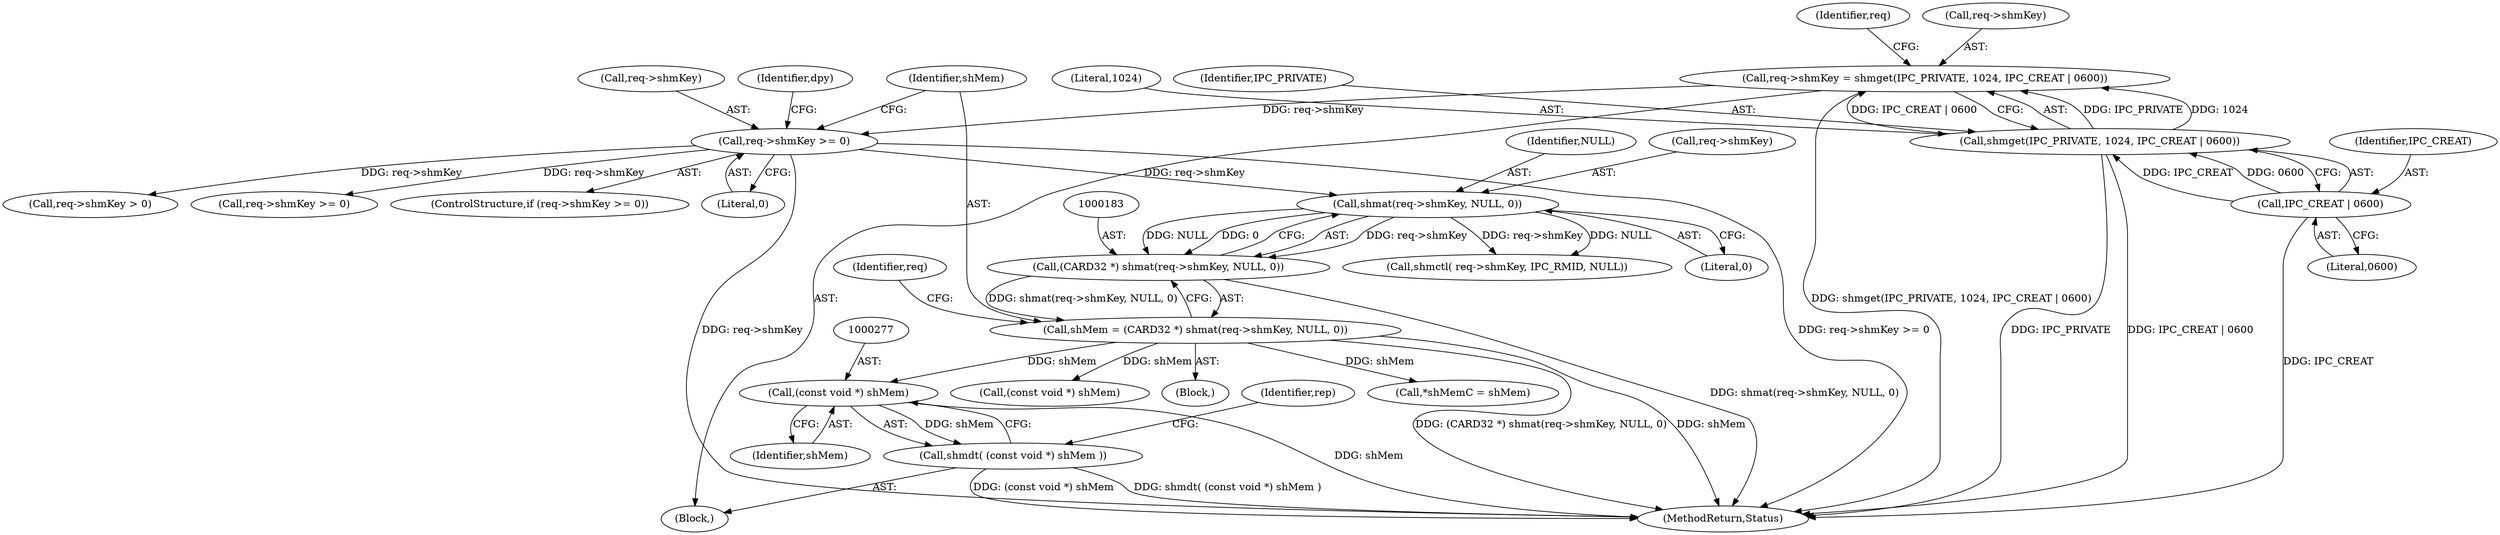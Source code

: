 digraph "0_libXvMC_2cd95e7da8367cccdcdd5c9b160012d1dec5cbdb@pointer" {
"1000276" [label="(Call,(const void *) shMem)"];
"1000180" [label="(Call,shMem = (CARD32 *) shmat(req->shmKey, NULL, 0))"];
"1000182" [label="(Call,(CARD32 *) shmat(req->shmKey, NULL, 0))"];
"1000184" [label="(Call,shmat(req->shmKey, NULL, 0))"];
"1000174" [label="(Call,req->shmKey >= 0)"];
"1000163" [label="(Call,req->shmKey = shmget(IPC_PRIVATE, 1024, IPC_CREAT | 0600))"];
"1000167" [label="(Call,shmget(IPC_PRIVATE, 1024, IPC_CREAT | 0600))"];
"1000170" [label="(Call,IPC_CREAT | 0600)"];
"1000275" [label="(Call,shmdt( (const void *) shMem ))"];
"1000185" [label="(Call,req->shmKey)"];
"1000269" [label="(Call,(const void *) shMem)"];
"1000163" [label="(Call,req->shmKey = shmget(IPC_PRIVATE, 1024, IPC_CREAT | 0600))"];
"1000111" [label="(Block,)"];
"1000175" [label="(Call,req->shmKey)"];
"1000250" [label="(Identifier,dpy)"];
"1000176" [label="(Identifier,req)"];
"1000490" [label="(MethodReturn,Status)"];
"1000179" [label="(Block,)"];
"1000189" [label="(Literal,0)"];
"1000169" [label="(Literal,1024)"];
"1000192" [label="(Identifier,req)"];
"1000170" [label="(Call,IPC_CREAT | 0600)"];
"1000168" [label="(Identifier,IPC_PRIVATE)"];
"1000275" [label="(Call,shmdt( (const void *) shMem ))"];
"1000188" [label="(Identifier,NULL)"];
"1000200" [label="(Call,*shMemC = shMem)"];
"1000181" [label="(Identifier,shMem)"];
"1000472" [label="(Call,req->shmKey > 0)"];
"1000167" [label="(Call,shmget(IPC_PRIVATE, 1024, IPC_CREAT | 0600))"];
"1000262" [label="(Call,req->shmKey >= 0)"];
"1000174" [label="(Call,req->shmKey >= 0)"];
"1000282" [label="(Identifier,rep)"];
"1000278" [label="(Identifier,shMem)"];
"1000164" [label="(Call,req->shmKey)"];
"1000184" [label="(Call,shmat(req->shmKey, NULL, 0))"];
"1000190" [label="(Call,shmctl( req->shmKey, IPC_RMID, NULL))"];
"1000182" [label="(Call,(CARD32 *) shmat(req->shmKey, NULL, 0))"];
"1000178" [label="(Literal,0)"];
"1000172" [label="(Literal,0600)"];
"1000173" [label="(ControlStructure,if (req->shmKey >= 0))"];
"1000180" [label="(Call,shMem = (CARD32 *) shmat(req->shmKey, NULL, 0))"];
"1000276" [label="(Call,(const void *) shMem)"];
"1000171" [label="(Identifier,IPC_CREAT)"];
"1000276" -> "1000275"  [label="AST: "];
"1000276" -> "1000278"  [label="CFG: "];
"1000277" -> "1000276"  [label="AST: "];
"1000278" -> "1000276"  [label="AST: "];
"1000275" -> "1000276"  [label="CFG: "];
"1000276" -> "1000490"  [label="DDG: shMem"];
"1000276" -> "1000275"  [label="DDG: shMem"];
"1000180" -> "1000276"  [label="DDG: shMem"];
"1000180" -> "1000179"  [label="AST: "];
"1000180" -> "1000182"  [label="CFG: "];
"1000181" -> "1000180"  [label="AST: "];
"1000182" -> "1000180"  [label="AST: "];
"1000192" -> "1000180"  [label="CFG: "];
"1000180" -> "1000490"  [label="DDG: (CARD32 *) shmat(req->shmKey, NULL, 0)"];
"1000180" -> "1000490"  [label="DDG: shMem"];
"1000182" -> "1000180"  [label="DDG: shmat(req->shmKey, NULL, 0)"];
"1000180" -> "1000200"  [label="DDG: shMem"];
"1000180" -> "1000269"  [label="DDG: shMem"];
"1000182" -> "1000184"  [label="CFG: "];
"1000183" -> "1000182"  [label="AST: "];
"1000184" -> "1000182"  [label="AST: "];
"1000182" -> "1000490"  [label="DDG: shmat(req->shmKey, NULL, 0)"];
"1000184" -> "1000182"  [label="DDG: req->shmKey"];
"1000184" -> "1000182"  [label="DDG: NULL"];
"1000184" -> "1000182"  [label="DDG: 0"];
"1000184" -> "1000189"  [label="CFG: "];
"1000185" -> "1000184"  [label="AST: "];
"1000188" -> "1000184"  [label="AST: "];
"1000189" -> "1000184"  [label="AST: "];
"1000174" -> "1000184"  [label="DDG: req->shmKey"];
"1000184" -> "1000190"  [label="DDG: req->shmKey"];
"1000184" -> "1000190"  [label="DDG: NULL"];
"1000174" -> "1000173"  [label="AST: "];
"1000174" -> "1000178"  [label="CFG: "];
"1000175" -> "1000174"  [label="AST: "];
"1000178" -> "1000174"  [label="AST: "];
"1000181" -> "1000174"  [label="CFG: "];
"1000250" -> "1000174"  [label="CFG: "];
"1000174" -> "1000490"  [label="DDG: req->shmKey >= 0"];
"1000174" -> "1000490"  [label="DDG: req->shmKey"];
"1000163" -> "1000174"  [label="DDG: req->shmKey"];
"1000174" -> "1000262"  [label="DDG: req->shmKey"];
"1000174" -> "1000472"  [label="DDG: req->shmKey"];
"1000163" -> "1000111"  [label="AST: "];
"1000163" -> "1000167"  [label="CFG: "];
"1000164" -> "1000163"  [label="AST: "];
"1000167" -> "1000163"  [label="AST: "];
"1000176" -> "1000163"  [label="CFG: "];
"1000163" -> "1000490"  [label="DDG: shmget(IPC_PRIVATE, 1024, IPC_CREAT | 0600)"];
"1000167" -> "1000163"  [label="DDG: IPC_PRIVATE"];
"1000167" -> "1000163"  [label="DDG: 1024"];
"1000167" -> "1000163"  [label="DDG: IPC_CREAT | 0600"];
"1000167" -> "1000170"  [label="CFG: "];
"1000168" -> "1000167"  [label="AST: "];
"1000169" -> "1000167"  [label="AST: "];
"1000170" -> "1000167"  [label="AST: "];
"1000167" -> "1000490"  [label="DDG: IPC_PRIVATE"];
"1000167" -> "1000490"  [label="DDG: IPC_CREAT | 0600"];
"1000170" -> "1000167"  [label="DDG: IPC_CREAT"];
"1000170" -> "1000167"  [label="DDG: 0600"];
"1000170" -> "1000172"  [label="CFG: "];
"1000171" -> "1000170"  [label="AST: "];
"1000172" -> "1000170"  [label="AST: "];
"1000170" -> "1000490"  [label="DDG: IPC_CREAT"];
"1000275" -> "1000111"  [label="AST: "];
"1000282" -> "1000275"  [label="CFG: "];
"1000275" -> "1000490"  [label="DDG: shmdt( (const void *) shMem )"];
"1000275" -> "1000490"  [label="DDG: (const void *) shMem"];
}
